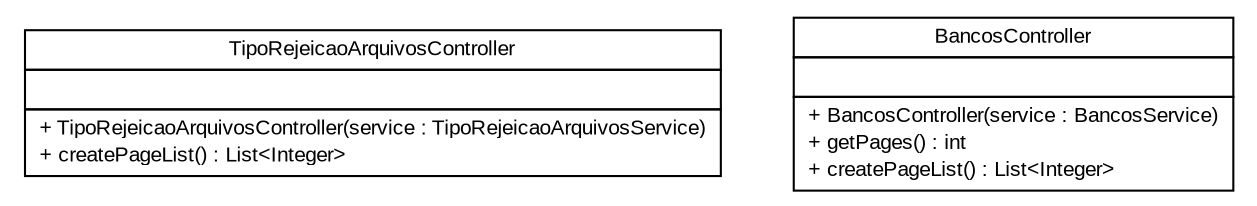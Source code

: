 #!/usr/local/bin/dot
#
# Class diagram 
# Generated by UMLGraph version R5_6 (http://www.umlgraph.org/)
#

digraph G {
	edge [fontname="arial",fontsize=10,labelfontname="arial",labelfontsize=10];
	node [fontname="arial",fontsize=10,shape=plaintext];
	nodesep=0.25;
	ranksep=0.5;
	// br.gov.to.sefaz.arr.controller.TipoRejeicaoArquivosController
	c200 [label=<<table title="br.gov.to.sefaz.arr.controller.TipoRejeicaoArquivosController" border="0" cellborder="1" cellspacing="0" cellpadding="2" port="p" href="./TipoRejeicaoArquivosController.html">
		<tr><td><table border="0" cellspacing="0" cellpadding="1">
<tr><td align="center" balign="center"> TipoRejeicaoArquivosController </td></tr>
		</table></td></tr>
		<tr><td><table border="0" cellspacing="0" cellpadding="1">
<tr><td align="left" balign="left">  </td></tr>
		</table></td></tr>
		<tr><td><table border="0" cellspacing="0" cellpadding="1">
<tr><td align="left" balign="left"> + TipoRejeicaoArquivosController(service : TipoRejeicaoArquivosService) </td></tr>
<tr><td align="left" balign="left"> + createPageList() : List&lt;Integer&gt; </td></tr>
		</table></td></tr>
		</table>>, URL="./TipoRejeicaoArquivosController.html", fontname="arial", fontcolor="black", fontsize=10.0];
	// br.gov.to.sefaz.arr.controller.BancosController
	c201 [label=<<table title="br.gov.to.sefaz.arr.controller.BancosController" border="0" cellborder="1" cellspacing="0" cellpadding="2" port="p" href="./BancosController.html">
		<tr><td><table border="0" cellspacing="0" cellpadding="1">
<tr><td align="center" balign="center"> BancosController </td></tr>
		</table></td></tr>
		<tr><td><table border="0" cellspacing="0" cellpadding="1">
<tr><td align="left" balign="left">  </td></tr>
		</table></td></tr>
		<tr><td><table border="0" cellspacing="0" cellpadding="1">
<tr><td align="left" balign="left"> + BancosController(service : BancosService) </td></tr>
<tr><td align="left" balign="left"> + getPages() : int </td></tr>
<tr><td align="left" balign="left"> + createPageList() : List&lt;Integer&gt; </td></tr>
		</table></td></tr>
		</table>>, URL="./BancosController.html", fontname="arial", fontcolor="black", fontsize=10.0];
}

